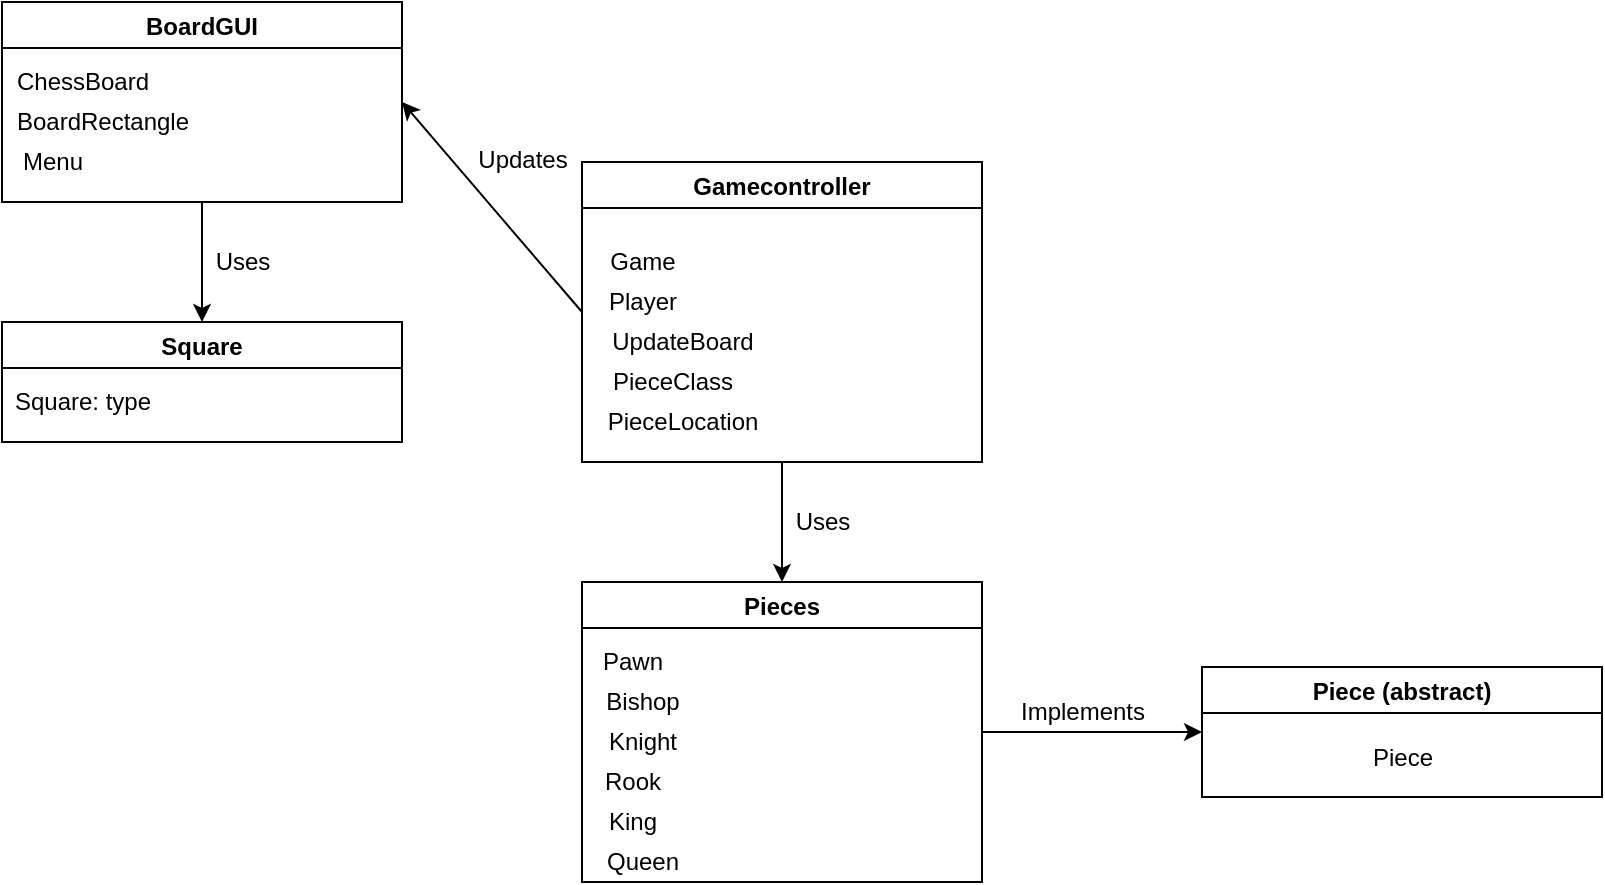 <mxfile version="12.9.14" type="github"><diagram id="jMshM7PFPH-ojofvB7u4" name="Page-1"><mxGraphModel dx="1038" dy="580" grid="1" gridSize="10" guides="1" tooltips="1" connect="1" arrows="1" fold="1" page="1" pageScale="1" pageWidth="827" pageHeight="1169" math="0" shadow="0"><root><mxCell id="0"/><mxCell id="1" parent="0"/><mxCell id="YXz8bg2ZPw0dIFIEutNV-32" style="edgeStyle=orthogonalEdgeStyle;rounded=0;orthogonalLoop=1;jettySize=auto;html=1;exitX=0.5;exitY=1;exitDx=0;exitDy=0;" edge="1" parent="1" source="YXz8bg2ZPw0dIFIEutNV-5" target="YXz8bg2ZPw0dIFIEutNV-33"><mxGeometry relative="1" as="geometry"><mxPoint x="430" y="370" as="targetPoint"/></mxGeometry></mxCell><mxCell id="YXz8bg2ZPw0dIFIEutNV-5" value="Gamecontroller" style="swimlane;" vertex="1" parent="1"><mxGeometry x="330" y="140" width="200" height="150" as="geometry"/></mxCell><mxCell id="YXz8bg2ZPw0dIFIEutNV-6" value="Game" style="text;html=1;align=center;verticalAlign=middle;resizable=0;points=[];autosize=1;" vertex="1" parent="YXz8bg2ZPw0dIFIEutNV-5"><mxGeometry x="5" y="40" width="50" height="20" as="geometry"/></mxCell><mxCell id="YXz8bg2ZPw0dIFIEutNV-7" value="Player" style="text;html=1;align=center;verticalAlign=middle;resizable=0;points=[];autosize=1;" vertex="1" parent="YXz8bg2ZPw0dIFIEutNV-5"><mxGeometry x="5" y="60" width="50" height="20" as="geometry"/></mxCell><mxCell id="YXz8bg2ZPw0dIFIEutNV-11" value="UpdateBoard" style="text;html=1;align=center;verticalAlign=middle;resizable=0;points=[];autosize=1;" vertex="1" parent="YXz8bg2ZPw0dIFIEutNV-5"><mxGeometry x="5" y="80" width="90" height="20" as="geometry"/></mxCell><mxCell id="YXz8bg2ZPw0dIFIEutNV-12" value="PieceClass" style="text;html=1;align=center;verticalAlign=middle;resizable=0;points=[];autosize=1;" vertex="1" parent="YXz8bg2ZPw0dIFIEutNV-5"><mxGeometry x="5" y="100" width="80" height="20" as="geometry"/></mxCell><mxCell id="YXz8bg2ZPw0dIFIEutNV-13" value="PieceLocation" style="text;html=1;align=center;verticalAlign=middle;resizable=0;points=[];autosize=1;" vertex="1" parent="YXz8bg2ZPw0dIFIEutNV-5"><mxGeometry x="5" y="120" width="90" height="20" as="geometry"/></mxCell><mxCell id="YXz8bg2ZPw0dIFIEutNV-31" style="edgeStyle=orthogonalEdgeStyle;rounded=0;orthogonalLoop=1;jettySize=auto;html=1;entryX=0.5;entryY=0;entryDx=0;entryDy=0;" edge="1" parent="1" source="YXz8bg2ZPw0dIFIEutNV-16" target="YXz8bg2ZPw0dIFIEutNV-27"><mxGeometry relative="1" as="geometry"/></mxCell><mxCell id="YXz8bg2ZPw0dIFIEutNV-16" value="BoardGUI" style="swimlane;" vertex="1" parent="1"><mxGeometry x="40" y="60" width="200" height="100" as="geometry"/></mxCell><mxCell id="YXz8bg2ZPw0dIFIEutNV-17" value="ChessBoard" style="text;html=1;align=center;verticalAlign=middle;resizable=0;points=[];autosize=1;" vertex="1" parent="YXz8bg2ZPw0dIFIEutNV-16"><mxGeometry y="30" width="80" height="20" as="geometry"/></mxCell><mxCell id="YXz8bg2ZPw0dIFIEutNV-18" value="BoardRectangle" style="text;html=1;align=center;verticalAlign=middle;resizable=0;points=[];autosize=1;" vertex="1" parent="YXz8bg2ZPw0dIFIEutNV-16"><mxGeometry y="50" width="100" height="20" as="geometry"/></mxCell><mxCell id="YXz8bg2ZPw0dIFIEutNV-21" value="Menu" style="text;html=1;align=center;verticalAlign=middle;resizable=0;points=[];autosize=1;" vertex="1" parent="YXz8bg2ZPw0dIFIEutNV-16"><mxGeometry y="70" width="50" height="20" as="geometry"/></mxCell><mxCell id="YXz8bg2ZPw0dIFIEutNV-27" value="Square" style="swimlane;" vertex="1" parent="1"><mxGeometry x="40" y="220" width="200" height="60" as="geometry"/></mxCell><mxCell id="YXz8bg2ZPw0dIFIEutNV-28" value="Square: type" style="text;html=1;align=center;verticalAlign=middle;resizable=0;points=[];autosize=1;" vertex="1" parent="YXz8bg2ZPw0dIFIEutNV-27"><mxGeometry y="30" width="80" height="20" as="geometry"/></mxCell><mxCell id="YXz8bg2ZPw0dIFIEutNV-30" value="" style="endArrow=classic;html=1;exitX=0;exitY=0.5;exitDx=0;exitDy=0;entryX=1;entryY=0.5;entryDx=0;entryDy=0;" edge="1" parent="1" source="YXz8bg2ZPw0dIFIEutNV-5" target="YXz8bg2ZPw0dIFIEutNV-16"><mxGeometry width="50" height="50" relative="1" as="geometry"><mxPoint x="390" y="320" as="sourcePoint"/><mxPoint x="440" y="270" as="targetPoint"/><Array as="points"/></mxGeometry></mxCell><mxCell id="YXz8bg2ZPw0dIFIEutNV-61" style="edgeStyle=orthogonalEdgeStyle;rounded=0;orthogonalLoop=1;jettySize=auto;html=1;entryX=0;entryY=0.5;entryDx=0;entryDy=0;" edge="1" parent="1" source="YXz8bg2ZPw0dIFIEutNV-33" target="YXz8bg2ZPw0dIFIEutNV-51"><mxGeometry relative="1" as="geometry"/></mxCell><mxCell id="YXz8bg2ZPw0dIFIEutNV-33" value="Pieces" style="swimlane;" vertex="1" parent="1"><mxGeometry x="330" y="350" width="200" height="150" as="geometry"/></mxCell><mxCell id="YXz8bg2ZPw0dIFIEutNV-34" value="Pawn" style="text;html=1;align=center;verticalAlign=middle;resizable=0;points=[];autosize=1;" vertex="1" parent="YXz8bg2ZPw0dIFIEutNV-33"><mxGeometry y="30" width="50" height="20" as="geometry"/></mxCell><mxCell id="YXz8bg2ZPw0dIFIEutNV-37" value="Bishop" style="text;html=1;align=center;verticalAlign=middle;resizable=0;points=[];autosize=1;" vertex="1" parent="YXz8bg2ZPw0dIFIEutNV-33"><mxGeometry x="5" y="50" width="50" height="20" as="geometry"/></mxCell><mxCell id="YXz8bg2ZPw0dIFIEutNV-38" value="Knight" style="text;html=1;align=center;verticalAlign=middle;resizable=0;points=[];autosize=1;" vertex="1" parent="YXz8bg2ZPw0dIFIEutNV-33"><mxGeometry x="5" y="70" width="50" height="20" as="geometry"/></mxCell><mxCell id="YXz8bg2ZPw0dIFIEutNV-41" value="Rook" style="text;html=1;align=center;verticalAlign=middle;resizable=0;points=[];autosize=1;" vertex="1" parent="YXz8bg2ZPw0dIFIEutNV-33"><mxGeometry x="5" y="90" width="40" height="20" as="geometry"/></mxCell><mxCell id="YXz8bg2ZPw0dIFIEutNV-49" value="King" style="text;html=1;align=center;verticalAlign=middle;resizable=0;points=[];autosize=1;" vertex="1" parent="YXz8bg2ZPw0dIFIEutNV-33"><mxGeometry x="5" y="110" width="40" height="20" as="geometry"/></mxCell><mxCell id="YXz8bg2ZPw0dIFIEutNV-50" value="Queen" style="text;html=1;align=center;verticalAlign=middle;resizable=0;points=[];autosize=1;" vertex="1" parent="YXz8bg2ZPw0dIFIEutNV-33"><mxGeometry x="5" y="130" width="50" height="20" as="geometry"/></mxCell><mxCell id="YXz8bg2ZPw0dIFIEutNV-51" value="Piece (abstract)" style="swimlane;" vertex="1" parent="1"><mxGeometry x="640" y="392.5" width="200" height="65" as="geometry"/></mxCell><mxCell id="YXz8bg2ZPw0dIFIEutNV-52" value="Piece" style="text;html=1;align=center;verticalAlign=middle;resizable=0;points=[];autosize=1;" vertex="1" parent="YXz8bg2ZPw0dIFIEutNV-51"><mxGeometry x="75" y="35" width="50" height="20" as="geometry"/></mxCell><mxCell id="YXz8bg2ZPw0dIFIEutNV-62" value="Implements" style="text;html=1;align=center;verticalAlign=middle;resizable=0;points=[];autosize=1;" vertex="1" parent="1"><mxGeometry x="540" y="405" width="80" height="20" as="geometry"/></mxCell><mxCell id="YXz8bg2ZPw0dIFIEutNV-63" value="Uses" style="text;html=1;align=center;verticalAlign=middle;resizable=0;points=[];autosize=1;" vertex="1" parent="1"><mxGeometry x="430" y="310" width="40" height="20" as="geometry"/></mxCell><mxCell id="YXz8bg2ZPw0dIFIEutNV-64" value="Updates" style="text;html=1;align=center;verticalAlign=middle;resizable=0;points=[];autosize=1;" vertex="1" parent="1"><mxGeometry x="270" y="129" width="60" height="20" as="geometry"/></mxCell><mxCell id="YXz8bg2ZPw0dIFIEutNV-65" value="Uses" style="text;html=1;align=center;verticalAlign=middle;resizable=0;points=[];autosize=1;" vertex="1" parent="1"><mxGeometry x="140" y="180" width="40" height="20" as="geometry"/></mxCell></root></mxGraphModel></diagram></mxfile>
